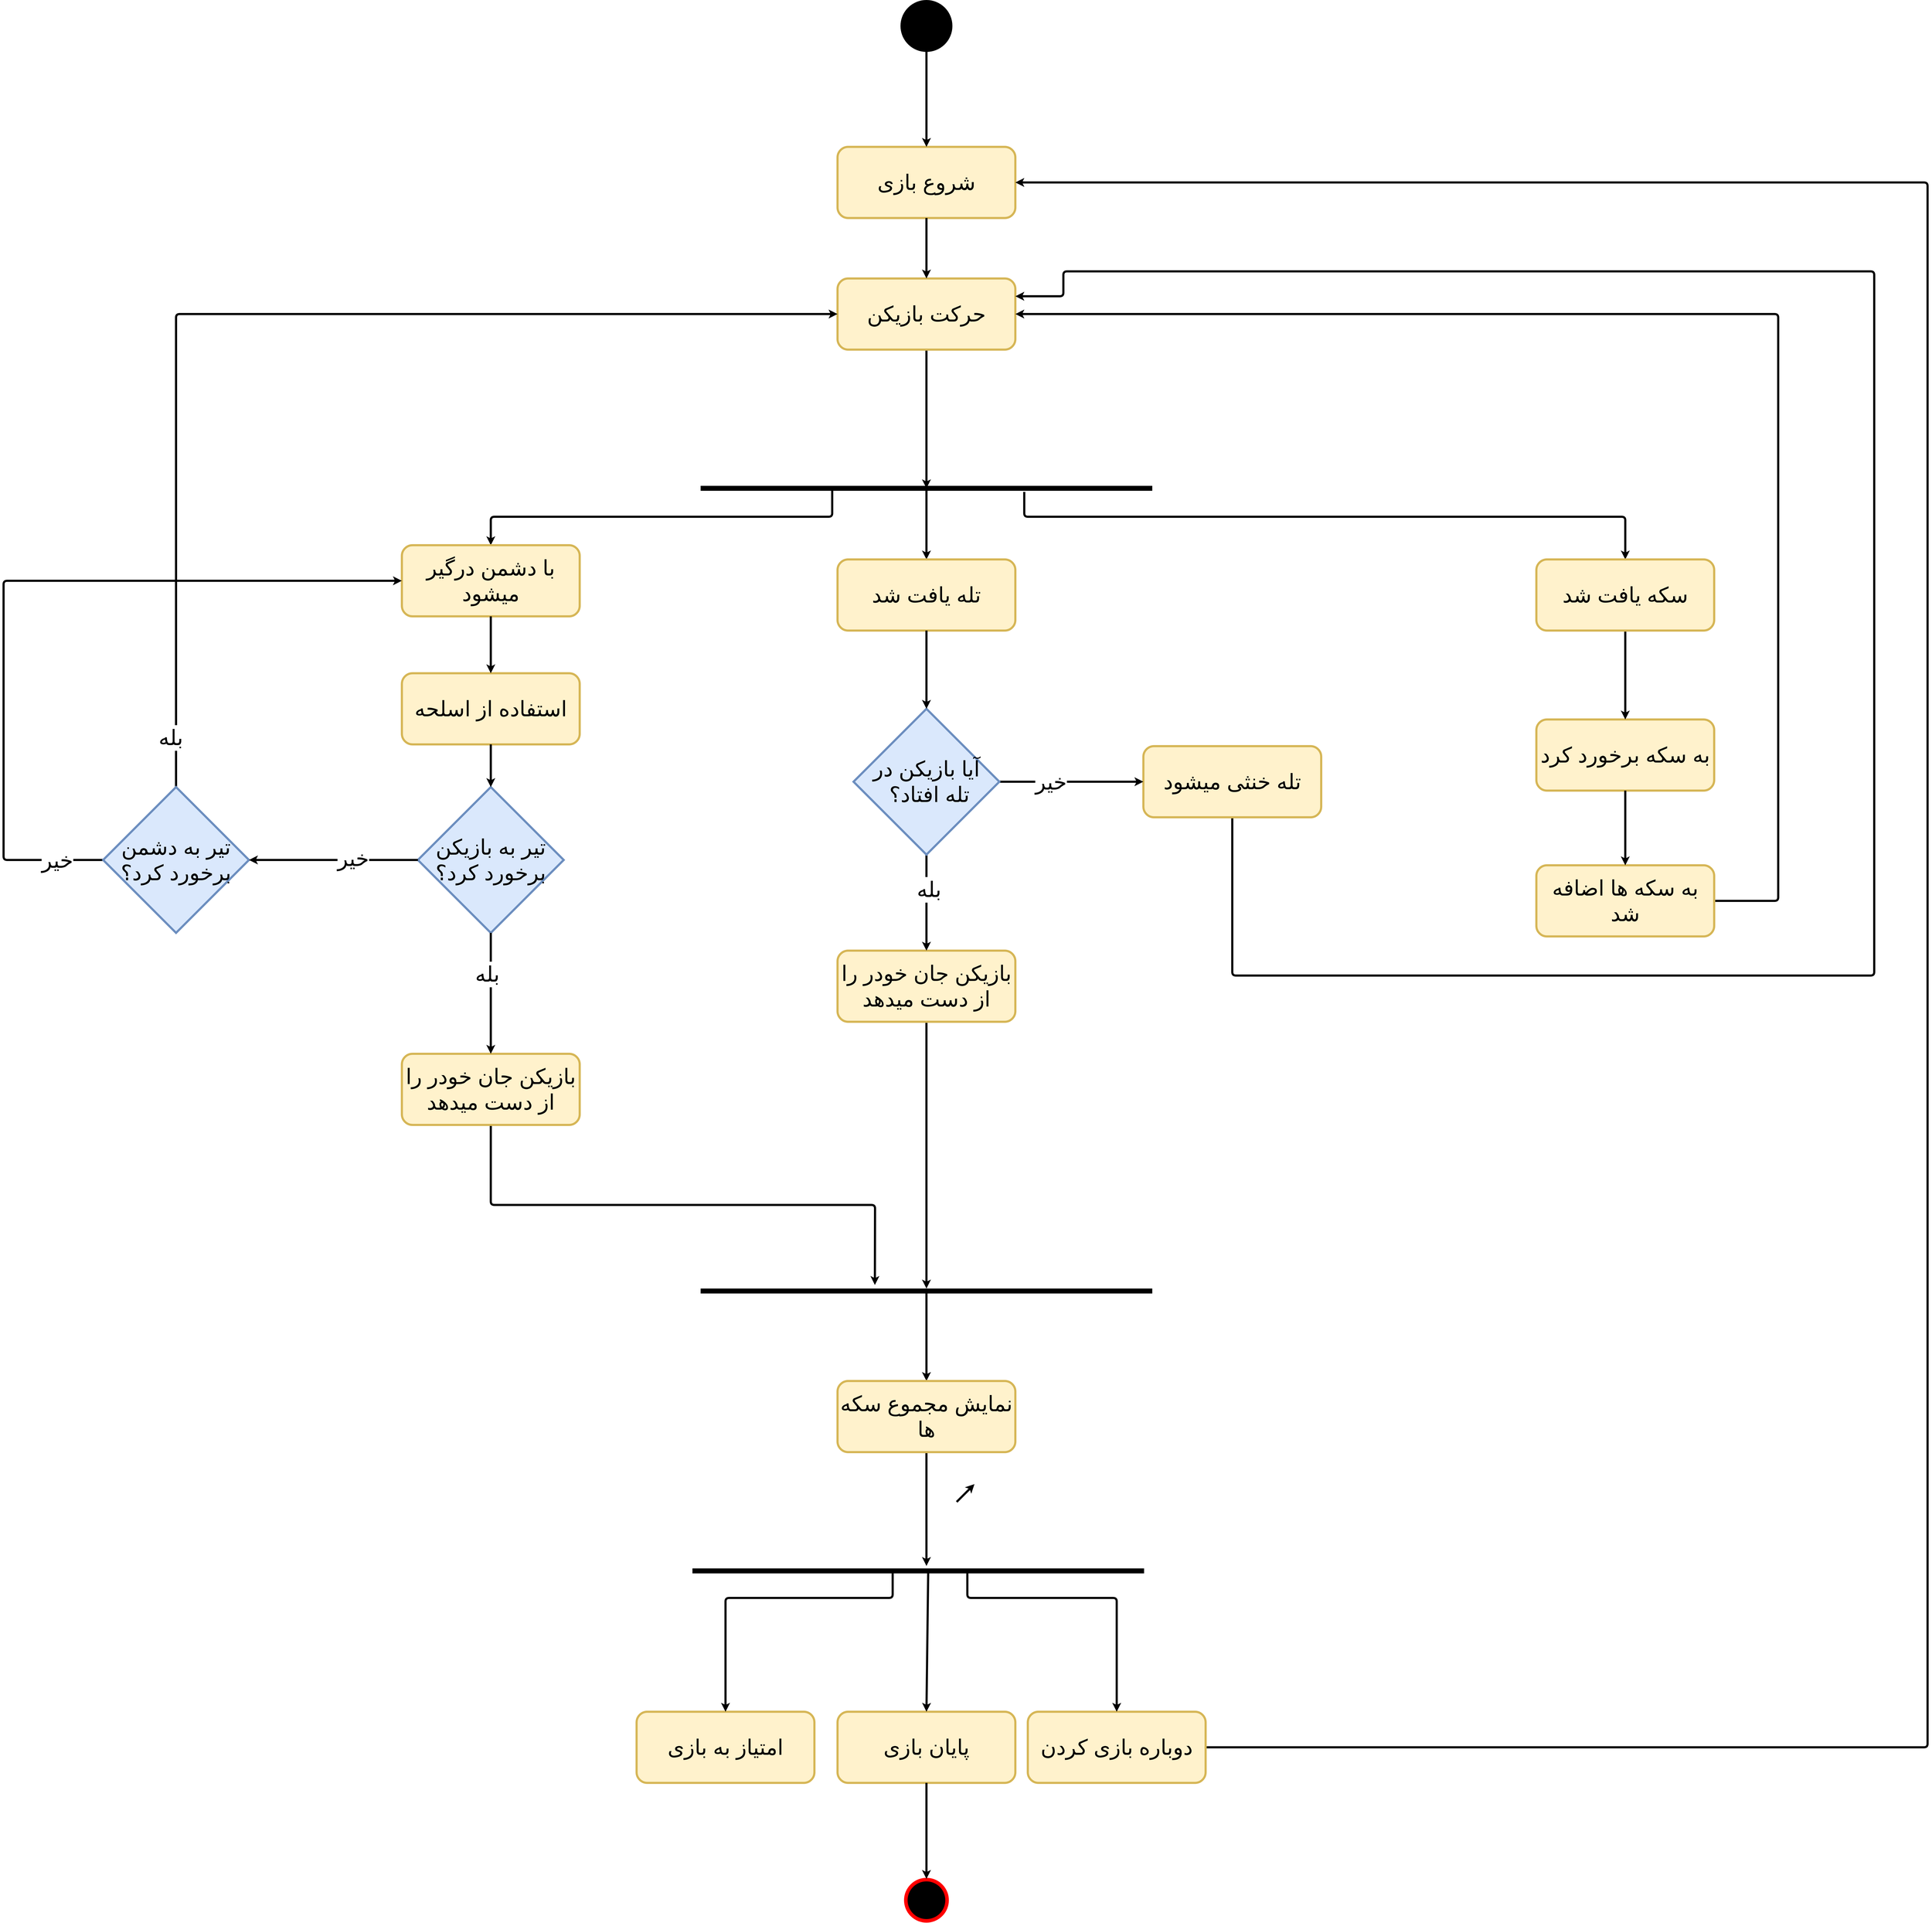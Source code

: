 <mxfile version="14.1.8" type="device"><diagram id="HYiyil_N8N4pTK4HwenF" name="Page-1"><mxGraphModel dx="11023" dy="9405" grid="1" gridSize="10" guides="1" tooltips="1" connect="1" arrows="1" fold="1" page="1" pageScale="1" pageWidth="827" pageHeight="1169" math="0" shadow="0"><root><mxCell id="0"/><mxCell id="1" parent="0"/><mxCell id="YlmiyoPGsS-u5t2JVbP3-1" value="" style="ellipse;whiteSpace=wrap;html=1;aspect=fixed;fillColor=#000000;fontSize=60;strokeWidth=6;align=center;" vertex="1" parent="1"><mxGeometry x="4185.04" y="-1710" width="140" height="140" as="geometry"/></mxCell><mxCell id="YlmiyoPGsS-u5t2JVbP3-2" value="&lt;font style=&quot;font-size: 60px;&quot;&gt;شروع بازی&lt;/font&gt;" style="rounded=1;whiteSpace=wrap;html=1;fontSize=60;strokeWidth=6;fillColor=#fff2cc;strokeColor=#d6b656;align=center;" vertex="1" parent="1"><mxGeometry x="4005.04" y="-1300" width="500" height="200" as="geometry"/></mxCell><mxCell id="YlmiyoPGsS-u5t2JVbP3-3" style="edgeStyle=orthogonalEdgeStyle;rounded=0;orthogonalLoop=1;jettySize=auto;html=1;strokeWidth=6;entryX=0.5;entryY=0;entryDx=0;entryDy=0;fontSize=60;align=center;" edge="1" parent="1" source="YlmiyoPGsS-u5t2JVbP3-1" target="YlmiyoPGsS-u5t2JVbP3-2"><mxGeometry relative="1" as="geometry"><mxPoint x="2613.04" y="1480" as="targetPoint"/></mxGeometry></mxCell><mxCell id="YlmiyoPGsS-u5t2JVbP3-4" style="edgeStyle=orthogonalEdgeStyle;rounded=0;orthogonalLoop=1;jettySize=auto;html=1;strokeWidth=6;fontSize=60;align=center;" edge="1" parent="1" source="YlmiyoPGsS-u5t2JVbP3-5"><mxGeometry relative="1" as="geometry"><mxPoint x="4255.04" y="-340" as="targetPoint"/></mxGeometry></mxCell><mxCell id="YlmiyoPGsS-u5t2JVbP3-5" value="&lt;font style=&quot;font-size: 60px;&quot;&gt;حرکت بازیکن&lt;/font&gt;" style="rounded=1;whiteSpace=wrap;html=1;fontSize=60;strokeWidth=6;fillColor=#fff2cc;strokeColor=#d6b656;align=center;" vertex="1" parent="1"><mxGeometry x="4005.04" y="-930" width="500" height="200" as="geometry"/></mxCell><mxCell id="YlmiyoPGsS-u5t2JVbP3-6" style="edgeStyle=orthogonalEdgeStyle;rounded=0;orthogonalLoop=1;jettySize=auto;html=1;strokeWidth=6;entryX=0.5;entryY=0;entryDx=0;entryDy=0;fontSize=60;align=center;" edge="1" parent="1" source="YlmiyoPGsS-u5t2JVbP3-2" target="YlmiyoPGsS-u5t2JVbP3-5"><mxGeometry relative="1" as="geometry"><mxPoint x="2613.04" y="1610" as="targetPoint"/></mxGeometry></mxCell><mxCell id="YlmiyoPGsS-u5t2JVbP3-7" value="" style="endArrow=none;html=1;strokeWidth=14;fontSize=60;align=center;" edge="1" parent="1"><mxGeometry width="50" height="50" relative="1" as="geometry"><mxPoint x="3620.04" y="-340" as="sourcePoint"/><mxPoint x="4890.04" y="-340" as="targetPoint"/></mxGeometry></mxCell><mxCell id="YlmiyoPGsS-u5t2JVbP3-8" value="" style="endArrow=classic;html=1;strokeWidth=6;entryX=0.5;entryY=0;entryDx=0;entryDy=0;fontSize=60;align=center;" edge="1" parent="1" target="YlmiyoPGsS-u5t2JVbP3-9"><mxGeometry width="50" height="50" relative="1" as="geometry"><mxPoint x="3990.04" y="-340" as="sourcePoint"/><mxPoint x="1388.04" y="2010" as="targetPoint"/><Array as="points"><mxPoint x="3990.04" y="-260"/><mxPoint x="3030.04" y="-260"/></Array></mxGeometry></mxCell><mxCell id="YlmiyoPGsS-u5t2JVbP3-9" value="&lt;font style=&quot;font-size: 60px;&quot;&gt;با دشمن درگیر میشود&lt;/font&gt;" style="rounded=1;whiteSpace=wrap;html=1;fontSize=60;strokeWidth=6;fillColor=#fff2cc;strokeColor=#d6b656;align=center;" vertex="1" parent="1"><mxGeometry x="2780.04" y="-180" width="500" height="200" as="geometry"/></mxCell><mxCell id="YlmiyoPGsS-u5t2JVbP3-10" value="" style="endArrow=classic;html=1;strokeWidth=6;fontSize=60;entryX=0.5;entryY=0;entryDx=0;entryDy=0;align=center;" edge="1" parent="1" target="YlmiyoPGsS-u5t2JVbP3-12"><mxGeometry width="50" height="50" relative="1" as="geometry"><mxPoint x="4255.04" y="-340" as="sourcePoint"/><mxPoint x="2603.04" y="2000" as="targetPoint"/></mxGeometry></mxCell><mxCell id="YlmiyoPGsS-u5t2JVbP3-11" value="" style="endArrow=classic;html=1;strokeWidth=6;fontSize=60;entryX=0.5;entryY=0;entryDx=0;entryDy=0;align=center;" edge="1" parent="1" target="YlmiyoPGsS-u5t2JVbP3-16"><mxGeometry width="50" height="50" relative="1" as="geometry"><mxPoint x="4530.04" y="-330" as="sourcePoint"/><mxPoint x="4723.04" y="1990" as="targetPoint"/><Array as="points"><mxPoint x="4530.04" y="-260"/><mxPoint x="6220.04" y="-260"/></Array></mxGeometry></mxCell><mxCell id="YlmiyoPGsS-u5t2JVbP3-12" value="&lt;font style=&quot;font-size: 60px&quot;&gt;تله یافت شد&lt;/font&gt;" style="rounded=1;whiteSpace=wrap;html=1;fontSize=60;strokeWidth=6;fillColor=#fff2cc;strokeColor=#d6b656;align=center;" vertex="1" parent="1"><mxGeometry x="4005.04" y="-140" width="500" height="200" as="geometry"/></mxCell><mxCell id="YlmiyoPGsS-u5t2JVbP3-13" value="&lt;font style=&quot;font-size: 60px;&quot;&gt;تیر به بازیکن برخورد کرد؟&lt;/font&gt;" style="rhombus;whiteSpace=wrap;html=1;fontSize=60;strokeWidth=6;fillColor=#dae8fc;strokeColor=#6c8ebf;align=center;" vertex="1" parent="1"><mxGeometry x="2825.04" y="500" width="410" height="410" as="geometry"/></mxCell><mxCell id="YlmiyoPGsS-u5t2JVbP3-14" value="&lt;font style=&quot;font-size: 60px;&quot;&gt;به سکه برخورد کرد&lt;/font&gt;" style="rounded=1;whiteSpace=wrap;html=1;fontSize=60;strokeWidth=6;fillColor=#fff2cc;strokeColor=#d6b656;align=center;" vertex="1" parent="1"><mxGeometry x="5970.04" y="310" width="500" height="200" as="geometry"/></mxCell><mxCell id="YlmiyoPGsS-u5t2JVbP3-15" style="edgeStyle=orthogonalEdgeStyle;curved=0;rounded=1;sketch=0;orthogonalLoop=1;jettySize=auto;html=1;entryX=0.5;entryY=0;entryDx=0;entryDy=0;fontSize=60;strokeWidth=6;align=center;" edge="1" parent="1" source="YlmiyoPGsS-u5t2JVbP3-16" target="YlmiyoPGsS-u5t2JVbP3-14"><mxGeometry relative="1" as="geometry"/></mxCell><mxCell id="YlmiyoPGsS-u5t2JVbP3-16" value="&lt;font style=&quot;font-size: 60px&quot;&gt;سکه یافت شد&lt;/font&gt;" style="rounded=1;whiteSpace=wrap;html=1;fontSize=60;strokeWidth=6;fillColor=#fff2cc;strokeColor=#d6b656;align=center;" vertex="1" parent="1"><mxGeometry x="5970.04" y="-140" width="500" height="200" as="geometry"/></mxCell><mxCell id="YlmiyoPGsS-u5t2JVbP3-17" style="edgeStyle=orthogonalEdgeStyle;curved=0;rounded=1;sketch=0;orthogonalLoop=1;jettySize=auto;html=1;entryX=1;entryY=0.5;entryDx=0;entryDy=0;fontSize=60;strokeWidth=6;align=center;" edge="1" parent="1" source="YlmiyoPGsS-u5t2JVbP3-18" target="YlmiyoPGsS-u5t2JVbP3-5"><mxGeometry relative="1" as="geometry"><Array as="points"><mxPoint x="6650.04" y="820"/><mxPoint x="6650.04" y="-830"/></Array></mxGeometry></mxCell><mxCell id="YlmiyoPGsS-u5t2JVbP3-18" value="&lt;font style=&quot;font-size: 60px;&quot;&gt;به سکه ها اضافه شد&lt;/font&gt;" style="rounded=1;whiteSpace=wrap;html=1;fontSize=60;strokeWidth=6;fillColor=#fff2cc;strokeColor=#d6b656;align=center;" vertex="1" parent="1"><mxGeometry x="5970.04" y="720" width="500" height="200" as="geometry"/></mxCell><mxCell id="YlmiyoPGsS-u5t2JVbP3-19" style="edgeStyle=orthogonalEdgeStyle;curved=0;rounded=1;sketch=0;orthogonalLoop=1;jettySize=auto;html=1;entryX=0.5;entryY=0;entryDx=0;entryDy=0;fontSize=60;strokeWidth=6;align=center;" edge="1" parent="1" source="YlmiyoPGsS-u5t2JVbP3-14" target="YlmiyoPGsS-u5t2JVbP3-18"><mxGeometry relative="1" as="geometry"/></mxCell><mxCell id="YlmiyoPGsS-u5t2JVbP3-20" style="edgeStyle=orthogonalEdgeStyle;curved=0;rounded=1;sketch=0;orthogonalLoop=1;jettySize=auto;html=1;fontSize=60;strokeWidth=6;align=center;" edge="1" parent="1" source="YlmiyoPGsS-u5t2JVbP3-21"><mxGeometry relative="1" as="geometry"><mxPoint x="4255.04" y="1910" as="targetPoint"/></mxGeometry></mxCell><mxCell id="YlmiyoPGsS-u5t2JVbP3-21" value="بازیکن جان خودر را از دست میدهد" style="rounded=1;whiteSpace=wrap;html=1;fontSize=60;strokeWidth=6;fillColor=#fff2cc;strokeColor=#d6b656;align=center;" vertex="1" parent="1"><mxGeometry x="4005.04" y="960" width="500" height="200" as="geometry"/></mxCell><mxCell id="YlmiyoPGsS-u5t2JVbP3-22" value="&lt;font style=&quot;font-size: 60px;&quot;&gt;استفاده از اسلحه&lt;/font&gt;" style="rounded=1;whiteSpace=wrap;html=1;fontSize=60;strokeWidth=6;fillColor=#fff2cc;strokeColor=#d6b656;align=center;" vertex="1" parent="1"><mxGeometry x="2780.04" y="180" width="500" height="200" as="geometry"/></mxCell><mxCell id="YlmiyoPGsS-u5t2JVbP3-23" style="edgeStyle=orthogonalEdgeStyle;curved=0;rounded=1;sketch=0;orthogonalLoop=1;jettySize=auto;html=1;entryX=0.5;entryY=0;entryDx=0;entryDy=0;strokeWidth=6;exitX=0.5;exitY=1;exitDx=0;exitDy=0;fontSize=60;align=center;" edge="1" parent="1" source="YlmiyoPGsS-u5t2JVbP3-9" target="YlmiyoPGsS-u5t2JVbP3-22"><mxGeometry relative="1" as="geometry"><mxPoint x="1493.04" y="2375" as="sourcePoint"/></mxGeometry></mxCell><mxCell id="YlmiyoPGsS-u5t2JVbP3-24" style="edgeStyle=orthogonalEdgeStyle;rounded=0;orthogonalLoop=1;jettySize=auto;html=1;exitX=0.5;exitY=1;exitDx=0;exitDy=0;strokeWidth=6;fontSize=60;align=center;" edge="1" parent="1" source="YlmiyoPGsS-u5t2JVbP3-22" target="YlmiyoPGsS-u5t2JVbP3-13"><mxGeometry relative="1" as="geometry"><mxPoint x="1379.04" y="2540" as="targetPoint"/><mxPoint x="1378.04" y="2420" as="sourcePoint"/></mxGeometry></mxCell><mxCell id="YlmiyoPGsS-u5t2JVbP3-25" value="" style="endArrow=classic;html=1;strokeWidth=6;entryX=0.5;entryY=0;entryDx=0;entryDy=0;fontSize=60;align=center;" edge="1" parent="1" target="YlmiyoPGsS-u5t2JVbP3-27"><mxGeometry width="50" height="50" relative="1" as="geometry"><mxPoint x="4255.04" y="1910" as="sourcePoint"/><mxPoint x="2748.04" y="4320" as="targetPoint"/></mxGeometry></mxCell><mxCell id="YlmiyoPGsS-u5t2JVbP3-26" style="edgeStyle=orthogonalEdgeStyle;curved=0;rounded=1;sketch=0;orthogonalLoop=1;jettySize=auto;html=1;strokeWidth=6;fontSize=60;align=center;" edge="1" parent="1" source="YlmiyoPGsS-u5t2JVbP3-27"><mxGeometry relative="1" as="geometry"><mxPoint x="4255.04" y="2690" as="targetPoint"/></mxGeometry></mxCell><mxCell id="YlmiyoPGsS-u5t2JVbP3-27" value="&lt;font style=&quot;font-size: 60px;&quot;&gt;نمایش مجموع سکه ها&lt;/font&gt;" style="rounded=1;whiteSpace=wrap;html=1;fontSize=60;strokeWidth=6;fillColor=#fff2cc;strokeColor=#d6b656;align=center;" vertex="1" parent="1"><mxGeometry x="4005.04" y="2170" width="500" height="200" as="geometry"/></mxCell><mxCell id="YlmiyoPGsS-u5t2JVbP3-28" value="&lt;font style=&quot;font-size: 60px;&quot;&gt;پایان بازی&lt;/font&gt;" style="rounded=1;whiteSpace=wrap;html=1;fontSize=60;strokeWidth=6;fillColor=#fff2cc;strokeColor=#d6b656;align=center;" vertex="1" parent="1"><mxGeometry x="4005.04" y="3100" width="500" height="200" as="geometry"/></mxCell><mxCell id="YlmiyoPGsS-u5t2JVbP3-29" style="edgeStyle=orthogonalEdgeStyle;curved=0;rounded=1;sketch=0;orthogonalLoop=1;jettySize=auto;html=1;entryX=1;entryY=0.25;entryDx=0;entryDy=0;fontSize=60;strokeWidth=6;align=center;" edge="1" parent="1" source="YlmiyoPGsS-u5t2JVbP3-30" target="YlmiyoPGsS-u5t2JVbP3-5"><mxGeometry relative="1" as="geometry"><Array as="points"><mxPoint x="5115.04" y="1030"/><mxPoint x="6920.04" y="1030"/><mxPoint x="6920.04" y="-950"/><mxPoint x="4640.04" y="-950"/><mxPoint x="4640.04" y="-880"/></Array></mxGeometry></mxCell><mxCell id="YlmiyoPGsS-u5t2JVbP3-30" value="&lt;font style=&quot;font-size: 60px;&quot;&gt;تله خنثی میشود&lt;/font&gt;" style="rounded=1;whiteSpace=wrap;html=1;fontSize=60;strokeWidth=6;fillColor=#fff2cc;strokeColor=#d6b656;align=center;" vertex="1" parent="1"><mxGeometry x="4865.04" y="385" width="500" height="200" as="geometry"/></mxCell><mxCell id="YlmiyoPGsS-u5t2JVbP3-31" value="" style="ellipse;html=1;shape=endState;fillColor=#000000;strokeColor=#ff0000;rounded=0;sketch=0;fontSize=60;strokeWidth=6;align=center;" vertex="1" parent="1"><mxGeometry x="4195.04" y="3570" width="120" height="120" as="geometry"/></mxCell><mxCell id="YlmiyoPGsS-u5t2JVbP3-32" style="edgeStyle=orthogonalEdgeStyle;curved=0;rounded=1;sketch=0;orthogonalLoop=1;jettySize=auto;html=1;entryX=0.5;entryY=0;entryDx=0;entryDy=0;fontSize=60;strokeWidth=6;align=center;" edge="1" parent="1" source="YlmiyoPGsS-u5t2JVbP3-28" target="YlmiyoPGsS-u5t2JVbP3-31"><mxGeometry relative="1" as="geometry"/></mxCell><mxCell id="YlmiyoPGsS-u5t2JVbP3-33" style="edgeStyle=orthogonalEdgeStyle;curved=0;rounded=1;sketch=0;orthogonalLoop=1;jettySize=auto;html=1;fontSize=60;strokeWidth=6;exitX=0.5;exitY=1;exitDx=0;exitDy=0;align=center;" edge="1" parent="1" source="YlmiyoPGsS-u5t2JVbP3-34"><mxGeometry relative="1" as="geometry"><mxPoint x="4110.04" y="1900" as="targetPoint"/></mxGeometry></mxCell><mxCell id="YlmiyoPGsS-u5t2JVbP3-34" value="&lt;font style=&quot;font-size: 60px&quot;&gt;بازیکن جان خودر را از دست میدهد&lt;/font&gt;" style="rounded=1;whiteSpace=wrap;html=1;fontSize=60;strokeWidth=6;fillColor=#fff2cc;strokeColor=#d6b656;align=center;" vertex="1" parent="1"><mxGeometry x="2780.04" y="1250" width="500" height="200" as="geometry"/></mxCell><mxCell id="YlmiyoPGsS-u5t2JVbP3-35" style="edgeStyle=orthogonalEdgeStyle;curved=0;rounded=1;sketch=0;orthogonalLoop=1;jettySize=auto;html=1;entryX=0.5;entryY=0;entryDx=0;entryDy=0;fontSize=60;strokeWidth=6;align=center;" edge="1" parent="1" source="YlmiyoPGsS-u5t2JVbP3-13" target="YlmiyoPGsS-u5t2JVbP3-34"><mxGeometry relative="1" as="geometry"/></mxCell><mxCell id="YlmiyoPGsS-u5t2JVbP3-36" value="بله" style="edgeLabel;html=1;align=center;verticalAlign=middle;resizable=0;points=[];fontSize=60;" vertex="1" connectable="0" parent="YlmiyoPGsS-u5t2JVbP3-35"><mxGeometry x="-0.325" y="-10" relative="1" as="geometry"><mxPoint y="1" as="offset"/></mxGeometry></mxCell><mxCell id="YlmiyoPGsS-u5t2JVbP3-37" style="edgeStyle=orthogonalEdgeStyle;curved=0;rounded=1;sketch=0;orthogonalLoop=1;jettySize=auto;html=1;entryX=0;entryY=0.5;entryDx=0;entryDy=0;fontSize=60;strokeWidth=6;align=center;" edge="1" parent="1" source="YlmiyoPGsS-u5t2JVbP3-41" target="YlmiyoPGsS-u5t2JVbP3-5"><mxGeometry relative="1" as="geometry"><Array as="points"><mxPoint x="2145.04" y="-830"/></Array></mxGeometry></mxCell><mxCell id="YlmiyoPGsS-u5t2JVbP3-38" value="بله" style="edgeLabel;html=1;align=center;verticalAlign=middle;resizable=0;points=[];fontSize=60;" vertex="1" connectable="0" parent="YlmiyoPGsS-u5t2JVbP3-37"><mxGeometry x="-0.618" y="1" relative="1" as="geometry"><mxPoint x="-14" y="470" as="offset"/></mxGeometry></mxCell><mxCell id="YlmiyoPGsS-u5t2JVbP3-39" style="edgeStyle=orthogonalEdgeStyle;curved=0;rounded=1;sketch=0;orthogonalLoop=1;jettySize=auto;html=1;fontSize=60;strokeWidth=6;entryX=0;entryY=0.5;entryDx=0;entryDy=0;align=center;" edge="1" parent="1" source="YlmiyoPGsS-u5t2JVbP3-41" target="YlmiyoPGsS-u5t2JVbP3-9"><mxGeometry relative="1" as="geometry"><mxPoint x="1003.04" y="1910" as="targetPoint"/><Array as="points"><mxPoint x="1660.04" y="705"/><mxPoint x="1660.04" y="-80"/></Array></mxGeometry></mxCell><mxCell id="YlmiyoPGsS-u5t2JVbP3-40" value="خیر" style="edgeLabel;html=1;align=center;verticalAlign=middle;resizable=0;points=[];fontSize=60;" vertex="1" connectable="0" parent="YlmiyoPGsS-u5t2JVbP3-39"><mxGeometry x="-0.882" y="1" relative="1" as="geometry"><mxPoint as="offset"/></mxGeometry></mxCell><mxCell id="YlmiyoPGsS-u5t2JVbP3-41" value="&lt;font style=&quot;font-size: 60px&quot;&gt;تیر به دشمن &lt;br&gt;برخورد کرد؟&lt;/font&gt;" style="rhombus;whiteSpace=wrap;html=1;fontSize=60;strokeWidth=6;fillColor=#dae8fc;strokeColor=#6c8ebf;align=center;" vertex="1" parent="1"><mxGeometry x="1940.04" y="500" width="410" height="410" as="geometry"/></mxCell><mxCell id="YlmiyoPGsS-u5t2JVbP3-42" value="" style="edgeStyle=orthogonalEdgeStyle;curved=0;rounded=1;sketch=0;orthogonalLoop=1;jettySize=auto;html=1;fontSize=60;strokeWidth=6;align=center;" edge="1" parent="1" source="YlmiyoPGsS-u5t2JVbP3-13" target="YlmiyoPGsS-u5t2JVbP3-41"><mxGeometry relative="1" as="geometry"/></mxCell><mxCell id="YlmiyoPGsS-u5t2JVbP3-43" value="خیر" style="edgeLabel;html=1;align=center;verticalAlign=middle;resizable=0;points=[];fontSize=60;" vertex="1" connectable="0" parent="YlmiyoPGsS-u5t2JVbP3-42"><mxGeometry x="-0.237" y="-4" relative="1" as="geometry"><mxPoint x="-1" as="offset"/></mxGeometry></mxCell><mxCell id="YlmiyoPGsS-u5t2JVbP3-44" style="edgeStyle=orthogonalEdgeStyle;curved=0;rounded=1;sketch=0;orthogonalLoop=1;jettySize=auto;html=1;exitX=1;exitY=0.5;exitDx=0;exitDy=0;entryX=0;entryY=0.5;entryDx=0;entryDy=0;fontSize=60;strokeWidth=6;align=center;" edge="1" parent="1" source="YlmiyoPGsS-u5t2JVbP3-48" target="YlmiyoPGsS-u5t2JVbP3-30"><mxGeometry relative="1" as="geometry"/></mxCell><mxCell id="YlmiyoPGsS-u5t2JVbP3-45" value="خیر" style="edgeLabel;html=1;align=center;verticalAlign=middle;resizable=0;points=[];fontSize=60;" vertex="1" connectable="0" parent="YlmiyoPGsS-u5t2JVbP3-44"><mxGeometry x="-0.282" y="-1" relative="1" as="geometry"><mxPoint x="-1" as="offset"/></mxGeometry></mxCell><mxCell id="YlmiyoPGsS-u5t2JVbP3-46" style="edgeStyle=orthogonalEdgeStyle;curved=0;rounded=1;sketch=0;orthogonalLoop=1;jettySize=auto;html=1;entryX=0.5;entryY=0;entryDx=0;entryDy=0;fontSize=60;strokeWidth=6;align=center;" edge="1" parent="1" source="YlmiyoPGsS-u5t2JVbP3-48" target="YlmiyoPGsS-u5t2JVbP3-21"><mxGeometry relative="1" as="geometry"/></mxCell><mxCell id="YlmiyoPGsS-u5t2JVbP3-47" value="بله" style="edgeLabel;html=1;align=center;verticalAlign=middle;resizable=0;points=[];fontSize=60;" vertex="1" connectable="0" parent="YlmiyoPGsS-u5t2JVbP3-46"><mxGeometry x="-0.268" y="7" relative="1" as="geometry"><mxPoint y="-1" as="offset"/></mxGeometry></mxCell><mxCell id="YlmiyoPGsS-u5t2JVbP3-48" value="&lt;font style=&quot;font-size: 60px&quot;&gt;آیا بازیکن در&lt;br&gt;&amp;nbsp;تله افتاد؟&lt;/font&gt;" style="rhombus;whiteSpace=wrap;html=1;fontSize=60;strokeWidth=6;fillColor=#dae8fc;strokeColor=#6c8ebf;align=center;" vertex="1" parent="1"><mxGeometry x="4050.04" y="280" width="410" height="410" as="geometry"/></mxCell><mxCell id="YlmiyoPGsS-u5t2JVbP3-49" style="edgeStyle=orthogonalEdgeStyle;curved=0;rounded=1;sketch=0;orthogonalLoop=1;jettySize=auto;html=1;entryX=0.5;entryY=0;entryDx=0;entryDy=0;fontSize=60;strokeWidth=6;align=center;" edge="1" parent="1" source="YlmiyoPGsS-u5t2JVbP3-12" target="YlmiyoPGsS-u5t2JVbP3-48"><mxGeometry relative="1" as="geometry"/></mxCell><mxCell id="YlmiyoPGsS-u5t2JVbP3-50" value="" style="endArrow=none;html=1;strokeWidth=14;fontSize=60;align=center;" edge="1" parent="1"><mxGeometry width="50" height="50" relative="1" as="geometry"><mxPoint x="3620.04" y="1917" as="sourcePoint"/><mxPoint x="4890.04" y="1917" as="targetPoint"/></mxGeometry></mxCell><mxCell id="YlmiyoPGsS-u5t2JVbP3-51" value="" style="endArrow=none;html=1;strokeWidth=14;fontSize=60;align=center;" edge="1" parent="1"><mxGeometry width="50" height="50" relative="1" as="geometry"><mxPoint x="3597.04" y="2704" as="sourcePoint"/><mxPoint x="4867.04" y="2704" as="targetPoint"/></mxGeometry></mxCell><mxCell id="YlmiyoPGsS-u5t2JVbP3-52" style="edgeStyle=orthogonalEdgeStyle;curved=0;rounded=1;sketch=0;orthogonalLoop=1;jettySize=auto;html=1;entryX=1;entryY=0.5;entryDx=0;entryDy=0;fontSize=60;strokeWidth=6;align=center;" edge="1" parent="1" source="YlmiyoPGsS-u5t2JVbP3-53" target="YlmiyoPGsS-u5t2JVbP3-2"><mxGeometry relative="1" as="geometry"><Array as="points"><mxPoint x="7070.04" y="3200"/><mxPoint x="7070.04" y="-1200"/></Array></mxGeometry></mxCell><mxCell id="YlmiyoPGsS-u5t2JVbP3-53" value="دوباره بازی کردن" style="rounded=1;whiteSpace=wrap;html=1;fontSize=60;strokeWidth=6;fillColor=#fff2cc;strokeColor=#d6b656;align=center;" vertex="1" parent="1"><mxGeometry x="4540.04" y="3100" width="500" height="200" as="geometry"/></mxCell><mxCell id="YlmiyoPGsS-u5t2JVbP3-54" value="&lt;font style=&quot;font-size: 60px&quot;&gt;امتیاز به بازی&lt;/font&gt;" style="rounded=1;whiteSpace=wrap;html=1;fontSize=60;strokeWidth=6;fillColor=#fff2cc;strokeColor=#d6b656;align=center;" vertex="1" parent="1"><mxGeometry x="3440.04" y="3100" width="500" height="200" as="geometry"/></mxCell><mxCell id="YlmiyoPGsS-u5t2JVbP3-55" value="" style="endArrow=classic;html=1;fontSize=60;strokeWidth=6;align=center;" edge="1" parent="1"><mxGeometry width="50" height="50" relative="1" as="geometry"><mxPoint x="4340.04" y="2510" as="sourcePoint"/><mxPoint x="4390.04" y="2460" as="targetPoint"/></mxGeometry></mxCell><mxCell id="YlmiyoPGsS-u5t2JVbP3-56" value="" style="endArrow=classic;html=1;fontSize=60;strokeWidth=6;entryX=0.5;entryY=0;entryDx=0;entryDy=0;align=center;" edge="1" parent="1" target="YlmiyoPGsS-u5t2JVbP3-28"><mxGeometry width="50" height="50" relative="1" as="geometry"><mxPoint x="4260.04" y="2700" as="sourcePoint"/><mxPoint x="2843.04" y="5010" as="targetPoint"/></mxGeometry></mxCell><mxCell id="YlmiyoPGsS-u5t2JVbP3-57" value="" style="endArrow=classic;html=1;fontSize=60;strokeWidth=6;entryX=0.5;entryY=0;entryDx=0;entryDy=0;align=center;" edge="1" parent="1" target="YlmiyoPGsS-u5t2JVbP3-53"><mxGeometry width="50" height="50" relative="1" as="geometry"><mxPoint x="4370.04" y="2710" as="sourcePoint"/><mxPoint x="2853.04" y="5260" as="targetPoint"/><Array as="points"><mxPoint x="4370.04" y="2780"/><mxPoint x="4790.04" y="2780"/></Array></mxGeometry></mxCell><mxCell id="YlmiyoPGsS-u5t2JVbP3-58" value="" style="endArrow=classic;html=1;fontSize=60;strokeWidth=6;entryX=0.5;entryY=0;entryDx=0;entryDy=0;align=center;" edge="1" parent="1" target="YlmiyoPGsS-u5t2JVbP3-54"><mxGeometry width="50" height="50" relative="1" as="geometry"><mxPoint x="4160.04" y="2710" as="sourcePoint"/><mxPoint x="3073.04" y="5250" as="targetPoint"/><Array as="points"><mxPoint x="4160.04" y="2780"/><mxPoint x="3690.04" y="2780"/></Array></mxGeometry></mxCell></root></mxGraphModel></diagram></mxfile>